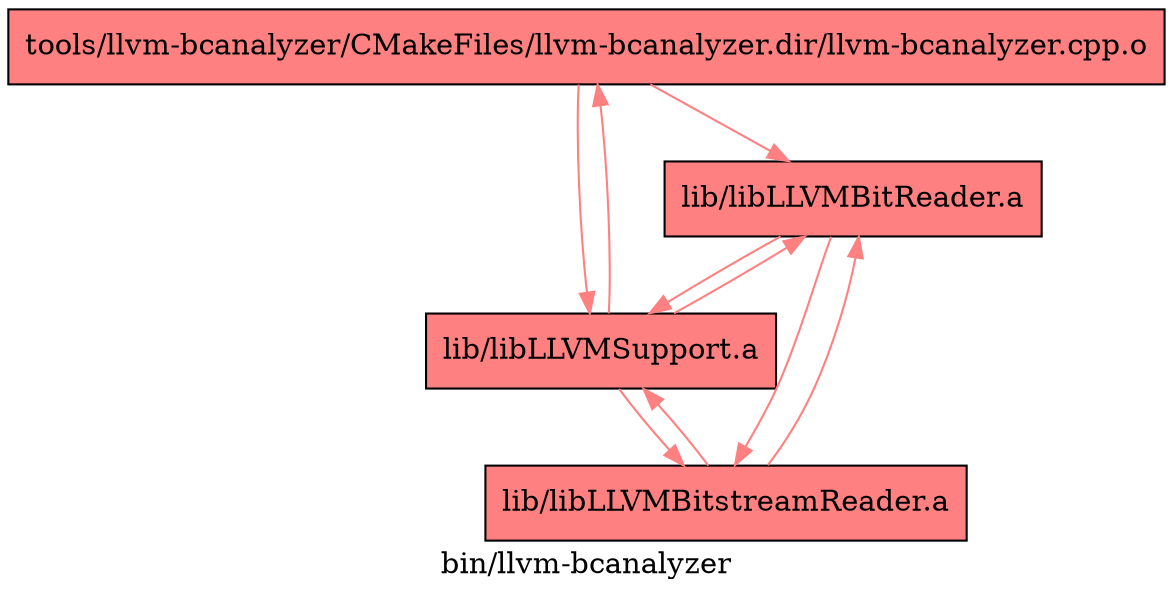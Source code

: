 digraph "bin/llvm-bcanalyzer" {
	label="bin/llvm-bcanalyzer";

	Node0x5562d969c198 [shape=record,shape=record,style=filled,fillcolor="1.000000 0.5 1",label="{tools/llvm-bcanalyzer/CMakeFiles/llvm-bcanalyzer.dir/llvm-bcanalyzer.cpp.o}"];
	Node0x5562d969c198 -> Node0x5562d969c918[color="1.000000 0.5 1"];
	Node0x5562d969c198 -> Node0x5562d969ab18[color="1.000000 0.5 1"];
	Node0x5562d969c918 [shape=record,shape=record,style=filled,fillcolor="1.000000 0.5 1",label="{lib/libLLVMBitReader.a}"];
	Node0x5562d969c918 -> Node0x5562d969c418[color="1.000000 0.5 1"];
	Node0x5562d969c918 -> Node0x5562d969ab18[color="1.000000 0.5 1"];
	Node0x5562d969ab18 [shape=record,shape=record,style=filled,fillcolor="1.000000 0.5 1",label="{lib/libLLVMSupport.a}"];
	Node0x5562d969ab18 -> Node0x5562d969c198[color="1.000000 0.5 1"];
	Node0x5562d969ab18 -> Node0x5562d969c918[color="1.000000 0.5 1"];
	Node0x5562d969ab18 -> Node0x5562d969c418[color="1.000000 0.5 1"];
	Node0x5562d969c418 [shape=record,shape=record,style=filled,fillcolor="1.000000 0.5 1",label="{lib/libLLVMBitstreamReader.a}"];
	Node0x5562d969c418 -> Node0x5562d969c918[color="1.000000 0.5 1"];
	Node0x5562d969c418 -> Node0x5562d969ab18[color="1.000000 0.5 1"];
}
